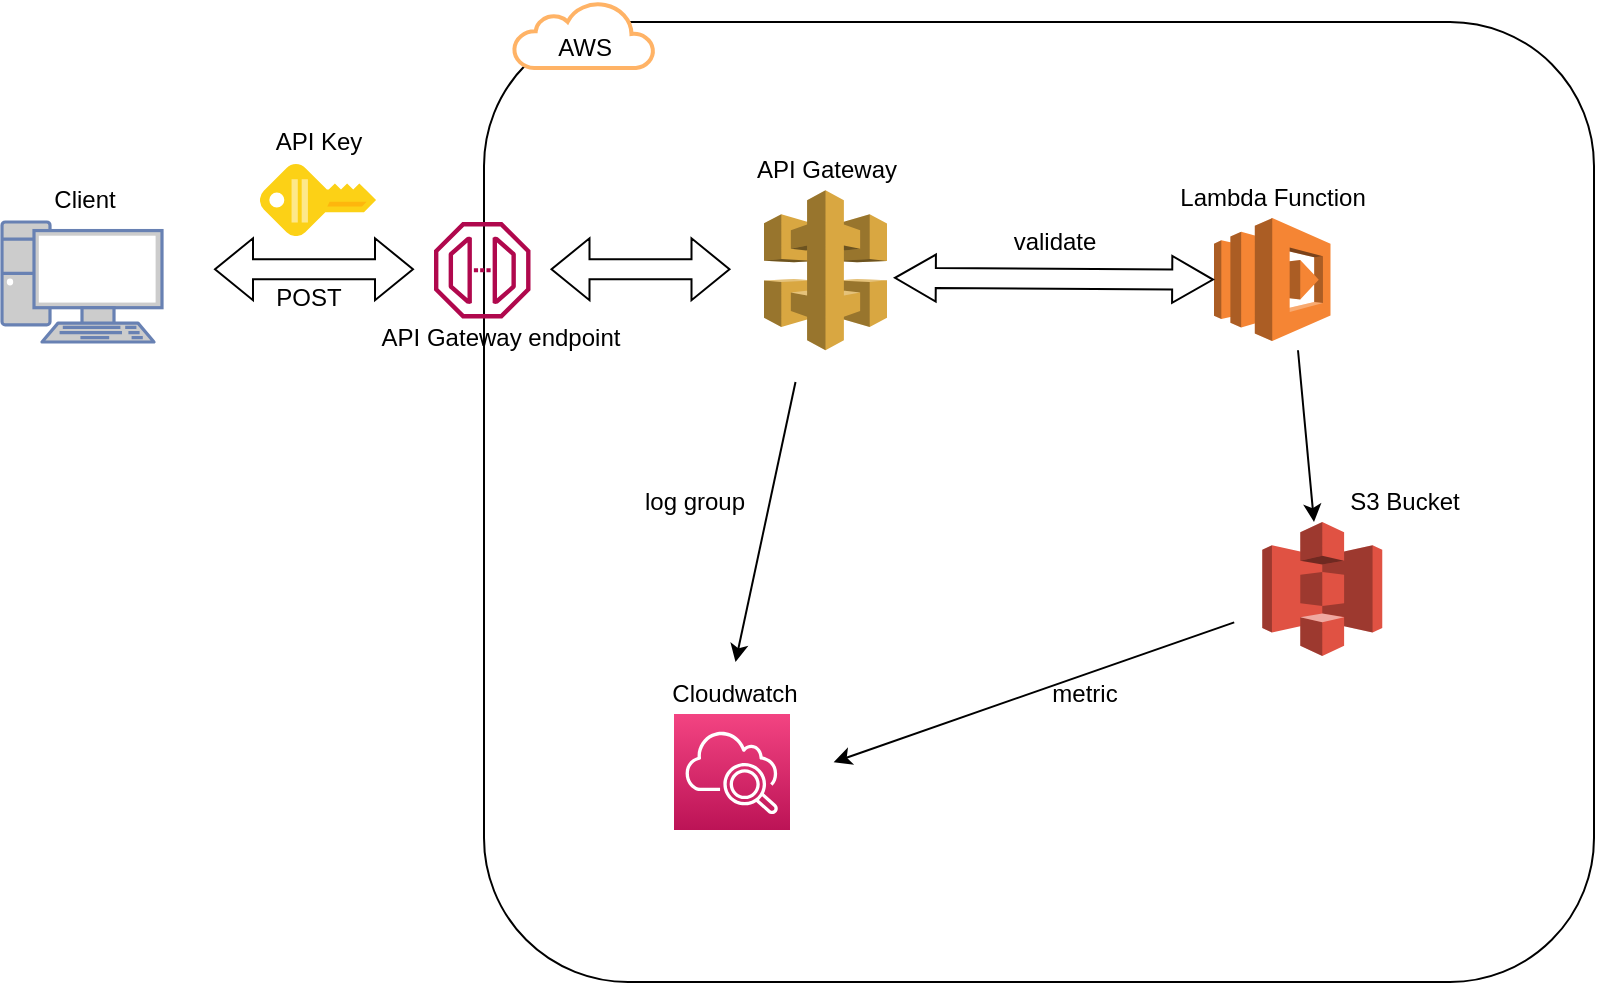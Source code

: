 <mxfile version="20.0.0" type="github">
  <diagram id="6P3FIm2r0GDA6tXvAjxY" name="Page-1">
    <mxGraphModel dx="1247" dy="706" grid="1" gridSize="10" guides="1" tooltips="1" connect="1" arrows="1" fold="1" page="1" pageScale="1" pageWidth="827" pageHeight="1169" math="0" shadow="0">
      <root>
        <mxCell id="0" />
        <mxCell id="1" parent="0" />
        <mxCell id="n9D6QChpnzas4zdLpkA4-11" value="" style="rounded=1;whiteSpace=wrap;html=1;" parent="1" vertex="1">
          <mxGeometry x="245" y="210" width="555" height="480" as="geometry" />
        </mxCell>
        <mxCell id="n9D6QChpnzas4zdLpkA4-13" value="" style="html=1;verticalLabelPosition=bottom;align=center;labelBackgroundColor=#ffffff;verticalAlign=top;strokeWidth=2;strokeColor=#FFB366;shadow=0;dashed=0;shape=mxgraph.ios7.icons.cloud;" parent="1" vertex="1">
          <mxGeometry x="260" y="200" width="70" height="33" as="geometry" />
        </mxCell>
        <mxCell id="n9D6QChpnzas4zdLpkA4-14" value="AWS" style="text;html=1;align=center;verticalAlign=middle;resizable=0;points=[];autosize=1;strokeColor=none;fillColor=none;" parent="1" vertex="1">
          <mxGeometry x="275" y="213" width="40" height="20" as="geometry" />
        </mxCell>
        <mxCell id="n9D6QChpnzas4zdLpkA4-15" value="" style="fontColor=#0066CC;verticalAlign=top;verticalLabelPosition=bottom;labelPosition=center;align=center;html=1;outlineConnect=0;fillColor=#CCCCCC;strokeColor=#6881B3;gradientColor=none;gradientDirection=north;strokeWidth=2;shape=mxgraph.networks.pc;" parent="1" vertex="1">
          <mxGeometry x="4" y="310" width="80" height="60" as="geometry" />
        </mxCell>
        <mxCell id="n9D6QChpnzas4zdLpkA4-16" value="" style="shape=flexArrow;endArrow=classic;startArrow=classic;html=1;rounded=0;" parent="1" edge="1">
          <mxGeometry width="100" height="100" relative="1" as="geometry">
            <mxPoint x="110" y="333.63" as="sourcePoint" />
            <mxPoint x="210" y="333.63" as="targetPoint" />
          </mxGeometry>
        </mxCell>
        <mxCell id="n9D6QChpnzas4zdLpkA4-17" value="" style="sketch=0;aspect=fixed;html=1;points=[];align=center;image;fontSize=12;image=img/lib/mscae/Key.svg;strokeColor=#FFB366;rotation=-90;" parent="1" vertex="1">
          <mxGeometry x="144" y="270" width="36" height="58.06" as="geometry" />
        </mxCell>
        <mxCell id="n9D6QChpnzas4zdLpkA4-7" value="" style="sketch=0;outlineConnect=0;fontColor=#232F3E;gradientColor=none;fillColor=#B0084D;strokeColor=none;dashed=0;verticalLabelPosition=bottom;verticalAlign=top;align=center;html=1;fontSize=12;fontStyle=0;aspect=fixed;pointerEvents=1;shape=mxgraph.aws4.endpoint;" parent="1" vertex="1">
          <mxGeometry x="220" y="310" width="48.25" height="48.25" as="geometry" />
        </mxCell>
        <mxCell id="n9D6QChpnzas4zdLpkA4-8" value="API Gateway endpoint" style="text;html=1;align=center;verticalAlign=middle;resizable=0;points=[];autosize=1;strokeColor=none;fillColor=none;" parent="1" vertex="1">
          <mxGeometry x="188.25" y="358.25" width="130" height="20" as="geometry" />
        </mxCell>
        <mxCell id="n9D6QChpnzas4zdLpkA4-18" value="Client" style="text;html=1;align=center;verticalAlign=middle;resizable=0;points=[];autosize=1;strokeColor=none;fillColor=none;" parent="1" vertex="1">
          <mxGeometry x="20" y="289.03" width="50" height="20" as="geometry" />
        </mxCell>
        <mxCell id="n9D6QChpnzas4zdLpkA4-19" value="API Key" style="text;html=1;align=center;verticalAlign=middle;resizable=0;points=[];autosize=1;strokeColor=none;fillColor=none;" parent="1" vertex="1">
          <mxGeometry x="132" y="260" width="60" height="20" as="geometry" />
        </mxCell>
        <mxCell id="n9D6QChpnzas4zdLpkA4-20" value="" style="shape=flexArrow;endArrow=classic;startArrow=classic;html=1;rounded=0;" parent="1" edge="1">
          <mxGeometry width="100" height="100" relative="1" as="geometry">
            <mxPoint x="278.25" y="333.63" as="sourcePoint" />
            <mxPoint x="368.25" y="333.63" as="targetPoint" />
          </mxGeometry>
        </mxCell>
        <mxCell id="n9D6QChpnzas4zdLpkA4-3" value="" style="outlineConnect=0;dashed=0;verticalLabelPosition=bottom;verticalAlign=top;align=center;html=1;shape=mxgraph.aws3.api_gateway;fillColor=#D9A741;gradientColor=none;" parent="1" vertex="1">
          <mxGeometry x="385" y="294.13" width="61.5" height="80" as="geometry" />
        </mxCell>
        <mxCell id="n9D6QChpnzas4zdLpkA4-4" value="API Gateway" style="text;html=1;align=center;verticalAlign=middle;resizable=0;points=[];autosize=1;strokeColor=none;fillColor=none;" parent="1" vertex="1">
          <mxGeometry x="370.75" y="274.13" width="90" height="20" as="geometry" />
        </mxCell>
        <mxCell id="n9D6QChpnzas4zdLpkA4-22" value="" style="sketch=0;points=[[0,0,0],[0.25,0,0],[0.5,0,0],[0.75,0,0],[1,0,0],[0,1,0],[0.25,1,0],[0.5,1,0],[0.75,1,0],[1,1,0],[0,0.25,0],[0,0.5,0],[0,0.75,0],[1,0.25,0],[1,0.5,0],[1,0.75,0]];points=[[0,0,0],[0.25,0,0],[0.5,0,0],[0.75,0,0],[1,0,0],[0,1,0],[0.25,1,0],[0.5,1,0],[0.75,1,0],[1,1,0],[0,0.25,0],[0,0.5,0],[0,0.75,0],[1,0.25,0],[1,0.5,0],[1,0.75,0]];outlineConnect=0;fontColor=#232F3E;gradientColor=#F34482;gradientDirection=north;fillColor=#BC1356;strokeColor=#ffffff;dashed=0;verticalLabelPosition=bottom;verticalAlign=top;align=center;html=1;fontSize=12;fontStyle=0;aspect=fixed;shape=mxgraph.aws4.resourceIcon;resIcon=mxgraph.aws4.cloudwatch_2;" parent="1" vertex="1">
          <mxGeometry x="340" y="556" width="58" height="58" as="geometry" />
        </mxCell>
        <mxCell id="n9D6QChpnzas4zdLpkA4-10" value="Cloudwatch" style="text;html=1;align=center;verticalAlign=middle;resizable=0;points=[];autosize=1;strokeColor=none;fillColor=none;" parent="1" vertex="1">
          <mxGeometry x="330" y="536" width="80" height="20" as="geometry" />
        </mxCell>
        <mxCell id="n9D6QChpnzas4zdLpkA4-1" value="" style="outlineConnect=0;dashed=0;verticalLabelPosition=bottom;verticalAlign=top;align=center;html=1;shape=mxgraph.aws3.s3;fillColor=#E05243;gradientColor=none;" parent="1" vertex="1">
          <mxGeometry x="634.13" y="460" width="60" height="67" as="geometry" />
        </mxCell>
        <mxCell id="n9D6QChpnzas4zdLpkA4-2" value="S3 Bucket" style="text;html=1;align=center;verticalAlign=middle;resizable=0;points=[];autosize=1;strokeColor=none;fillColor=none;" parent="1" vertex="1">
          <mxGeometry x="670" y="440" width="70" height="20" as="geometry" />
        </mxCell>
        <mxCell id="pQMU_lWyYAscjyAWcqUc-1" value="" style="outlineConnect=0;dashed=0;verticalLabelPosition=bottom;verticalAlign=top;align=center;html=1;shape=mxgraph.aws3.lambda;fillColor=#F58534;gradientColor=none;" parent="1" vertex="1">
          <mxGeometry x="610" y="308.06" width="58.25" height="61.5" as="geometry" />
        </mxCell>
        <mxCell id="pQMU_lWyYAscjyAWcqUc-2" value="Lambda Function" style="text;html=1;align=center;verticalAlign=middle;resizable=0;points=[];autosize=1;strokeColor=none;fillColor=none;" parent="1" vertex="1">
          <mxGeometry x="584.13" y="288.06" width="110" height="20" as="geometry" />
        </mxCell>
        <mxCell id="pQMU_lWyYAscjyAWcqUc-4" value="" style="shape=flexArrow;endArrow=classic;startArrow=classic;html=1;rounded=0;startWidth=12.5;startSize=6.467;endWidth=12.5;endSize=6.467;entryX=0;entryY=0.5;entryDx=0;entryDy=0;entryPerimeter=0;" parent="1" target="pQMU_lWyYAscjyAWcqUc-1" edge="1">
          <mxGeometry width="100" height="100" relative="1" as="geometry">
            <mxPoint x="450" y="337.93" as="sourcePoint" />
            <mxPoint x="530" y="342.06" as="targetPoint" />
          </mxGeometry>
        </mxCell>
        <mxCell id="pQMU_lWyYAscjyAWcqUc-5" value="validate" style="text;html=1;align=center;verticalAlign=middle;resizable=0;points=[];autosize=1;strokeColor=none;fillColor=none;rotation=0;" parent="1" vertex="1">
          <mxGeometry x="500" y="310" width="60" height="20" as="geometry" />
        </mxCell>
        <mxCell id="XIYBBOgNvuvRrmOBbx8r-1" value="POST" style="text;html=1;align=center;verticalAlign=middle;resizable=0;points=[];autosize=1;strokeColor=none;fillColor=none;" parent="1" vertex="1">
          <mxGeometry x="132" y="338.25" width="50" height="20" as="geometry" />
        </mxCell>
        <mxCell id="elHhkuqcDFF-n59VeyeQ-3" value="" style="endArrow=classic;html=1;rounded=0;" parent="1" edge="1">
          <mxGeometry width="50" height="50" relative="1" as="geometry">
            <mxPoint x="400.75" y="390" as="sourcePoint" />
            <mxPoint x="370.75" y="530" as="targetPoint" />
          </mxGeometry>
        </mxCell>
        <mxCell id="elHhkuqcDFF-n59VeyeQ-4" value="" style="endArrow=classic;html=1;rounded=0;" parent="1" edge="1">
          <mxGeometry width="50" height="50" relative="1" as="geometry">
            <mxPoint x="652" y="374.13" as="sourcePoint" />
            <mxPoint x="660" y="460" as="targetPoint" />
          </mxGeometry>
        </mxCell>
        <mxCell id="elHhkuqcDFF-n59VeyeQ-5" value="" style="endArrow=classic;html=1;rounded=0;entryX=0.315;entryY=0.771;entryDx=0;entryDy=0;entryPerimeter=0;exitX=0.619;exitY=0.806;exitDx=0;exitDy=0;exitPerimeter=0;" parent="1" target="n9D6QChpnzas4zdLpkA4-11" edge="1">
          <mxGeometry width="50" height="50" relative="1" as="geometry">
            <mxPoint x="620.098" y="510.16" as="sourcePoint" />
            <mxPoint x="560.0" y="603" as="targetPoint" />
          </mxGeometry>
        </mxCell>
        <mxCell id="elHhkuqcDFF-n59VeyeQ-6" value="metric" style="text;html=1;align=center;verticalAlign=middle;resizable=0;points=[];autosize=1;strokeColor=none;fillColor=none;" parent="1" vertex="1">
          <mxGeometry x="520" y="536" width="50" height="20" as="geometry" />
        </mxCell>
        <mxCell id="elHhkuqcDFF-n59VeyeQ-7" value="log group" style="text;html=1;align=center;verticalAlign=middle;resizable=0;points=[];autosize=1;strokeColor=none;fillColor=none;" parent="1" vertex="1">
          <mxGeometry x="315" y="440" width="70" height="20" as="geometry" />
        </mxCell>
      </root>
    </mxGraphModel>
  </diagram>
</mxfile>
